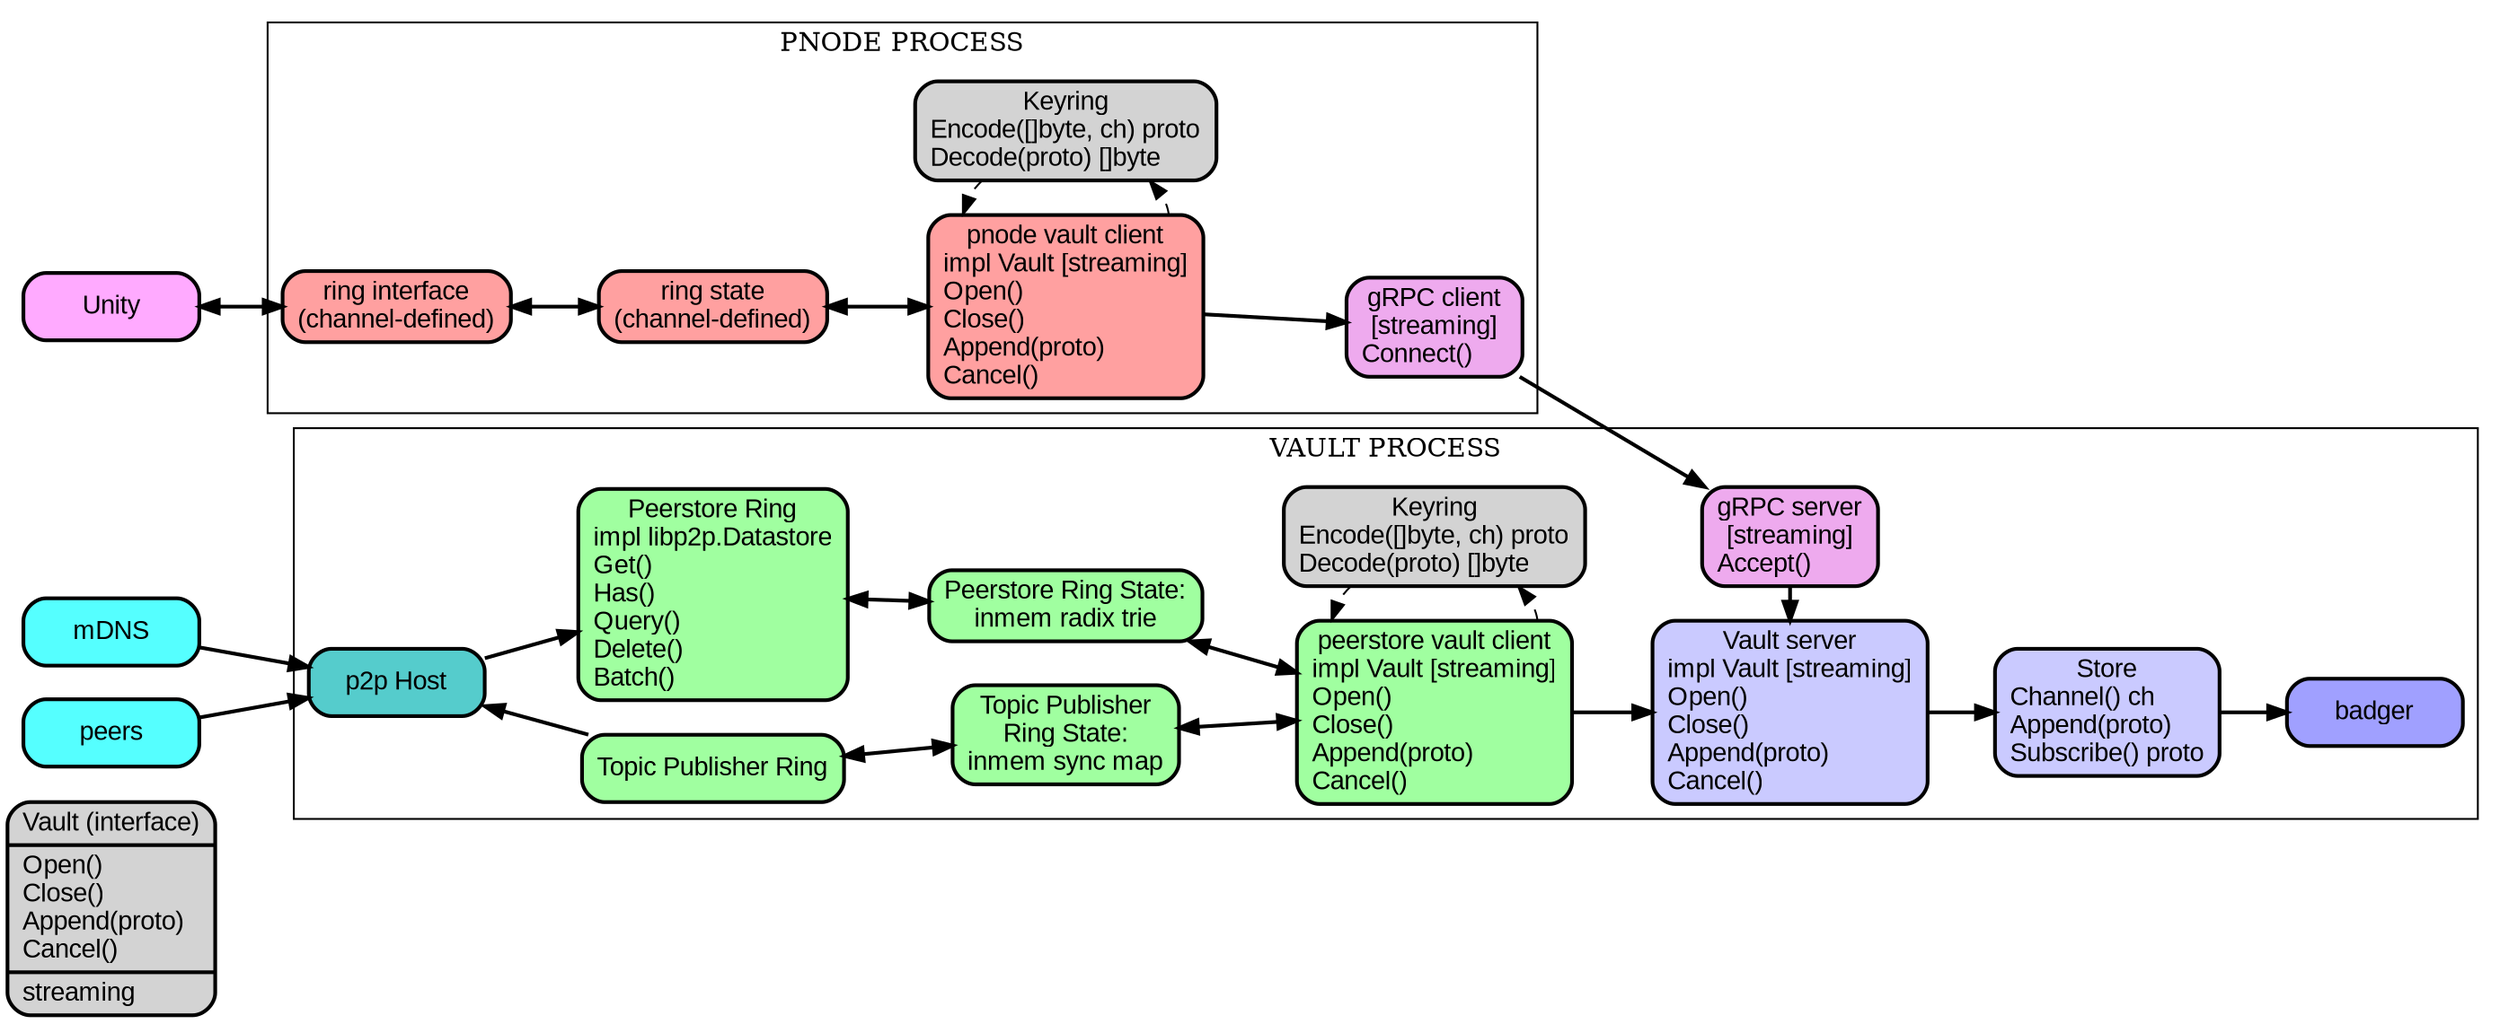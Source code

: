 digraph PLAN {

  rankdir=LR;
  compound=true;

  node [style="rounded,filled,bold", width=1.3, fontname="Arial"];

  node [shape="record", fillcolor=""]
  iface_vault [label = "{{Vault (interface)|Open()\lClose()\lAppend(proto)\lCancel()\l|streaming\l}}", tooltip="golang interface\nfor streaming entries\nto Vault"]

  node [shape="box"]
  edge [style=bold, fontname="Arial", weight=2]

  Unity [fillcolor="#ffaaff", tooltip="user-facing client"];
  mDNS  [fillcolor="#55ffff", tooltip="LAN peer discovery"];
  peers [fillcolor="#55ffff", tooltip="other Vaults on the WAN"];

  {
    rank=same; Unity mDNS peers;
  }

  subgraph cluster_vault {
    label="VAULT PROCESS";

    node [fillcolor="#cacaff"];

    badger [label="badger", fillcolor="#a0a0ff", tooltip="LSM database"];
    vault_server [label = "Vault server\nimpl Vault [streaming]\nOpen()\lClose()\lAppend(proto)\lCancel()\l", tooltip="server API for\nstreaming Entries"]
    store [label = "Store\nChannel() ch\lAppend(proto)\lSubscribe() proto\l", tooltip="translates badger\nAPI to stream"]

    gRPC_server [label = "gRPC server\n[streaming]\nAccept()\l", fillcolor="#eeaaee", tooltip="gRPC bidirectional\nstreaming server:\nproxies Vault server"]

    node [fillcolor="#a0ffa0"];

    keyring_v [label = "Keyring\nEncode([]byte, ch) proto\lDecode(proto) []byte\l", fillcolor="", tooltip="headless SKI\nimplementation"]
    peerState [label="Peerstore Ring State:\ninmem radix trie", tooltip="in-memory representation\nof peerstore"];
    topicState [label="Topic Publisher\nRing State:\ninmem sync map", tooltip="in-memory representation\nof topic publisher's state"];
    p2pHost [label="p2p Host", fillcolor="#55cccc", tooltip="libp2p Host\nimplementation:\nmostly libp2p code"];
    peerstore [label = "Peerstore Ring\nimpl libp2p.Datastore\nGet()\lHas()\lQuery()\lDelete()\lBatch()\l", tooltip="implementation of libp2p\ndatastore interface for\nrecording peer state"]
    peerstore_client [label = "peerstore vault client\nimpl Vault [streaming]\nOpen()\lClose()\lAppend(proto)\lCancel()\l", tooltip="client API for\nstreaming Entries"]
    topicstore [label="Topic Publisher Ring", tooltip="publishes Entries\nto libp2p host\nfor other peers"];

    { rank=same; keyring_v peerstore_client; }
    { rank=same; gRPC_server vault_server; }
    { rank=same; topicstore peerstore;}

    mDNS -> p2pHost;
    peers -> p2pHost;

    p2pHost -> peerstore;
    peerstore -> peerState [dir="both"];
    peerState -> peerstore_client [dir="both"];
    peerstore_client -> keyring_v [weight=0.5; style=dashed];
    keyring_v -> peerstore_client [weight=0.5; style=dashed];
    peerstore_client -> vault_server;

    p2pHost -> topicstore [dir="back"];
    topicstore -> topicState [dir="both"];
    topicState -> peerstore_client [dir="both"];

    gRPC_server -> vault_server;
    vault_server -> store;
    store -> badger;
  }

  subgraph cluster_pnode {

    label="PNODE PROCESS";
    node [fillcolor="#ffa0a0"];

    keyring_p [label = "Keyring\nEncode([]byte, ch) proto\lDecode(proto) []byte\l",fillcolor="", tooltip="user-facing SKI implementation"]
    ring_state [label="ring state\n(channel-defined)", fillcolor="#ffa0a0", tooltip="whatever data structure this\nchannel uses for in-memory\nrepresentation of state"];
    ring_iface [label="ring interface\n(channel-defined)", tooltip="whatever API this\nchannel uses to\ntalk to Unity"];
    pnode_client [label = "pnode vault client\nimpl Vault [streaming]\nOpen()\lClose()\lAppend(proto)\lCancel()\l", tooltip="client API for streaming Entries" ]
    gRPC_client [label = "gRPC client\n[streaming]\nConnect()\l", fillcolor="#eeaaee", tooltip="proxies Vault client"]

    { rank=same; pnode_client keyring_p ; }

    Unity -> ring_iface [dir="both"];

    ring_iface -> ring_state [dir="both"];
    ring_state -> pnode_client [dir="both"];
    pnode_client -> keyring_p [weight=0.5; style=dashed];
    keyring_p -> pnode_client [weight=0.5; style=dashed];

    pnode_client -> gRPC_client;
    gRPC_client -> gRPC_server;

  }

}

